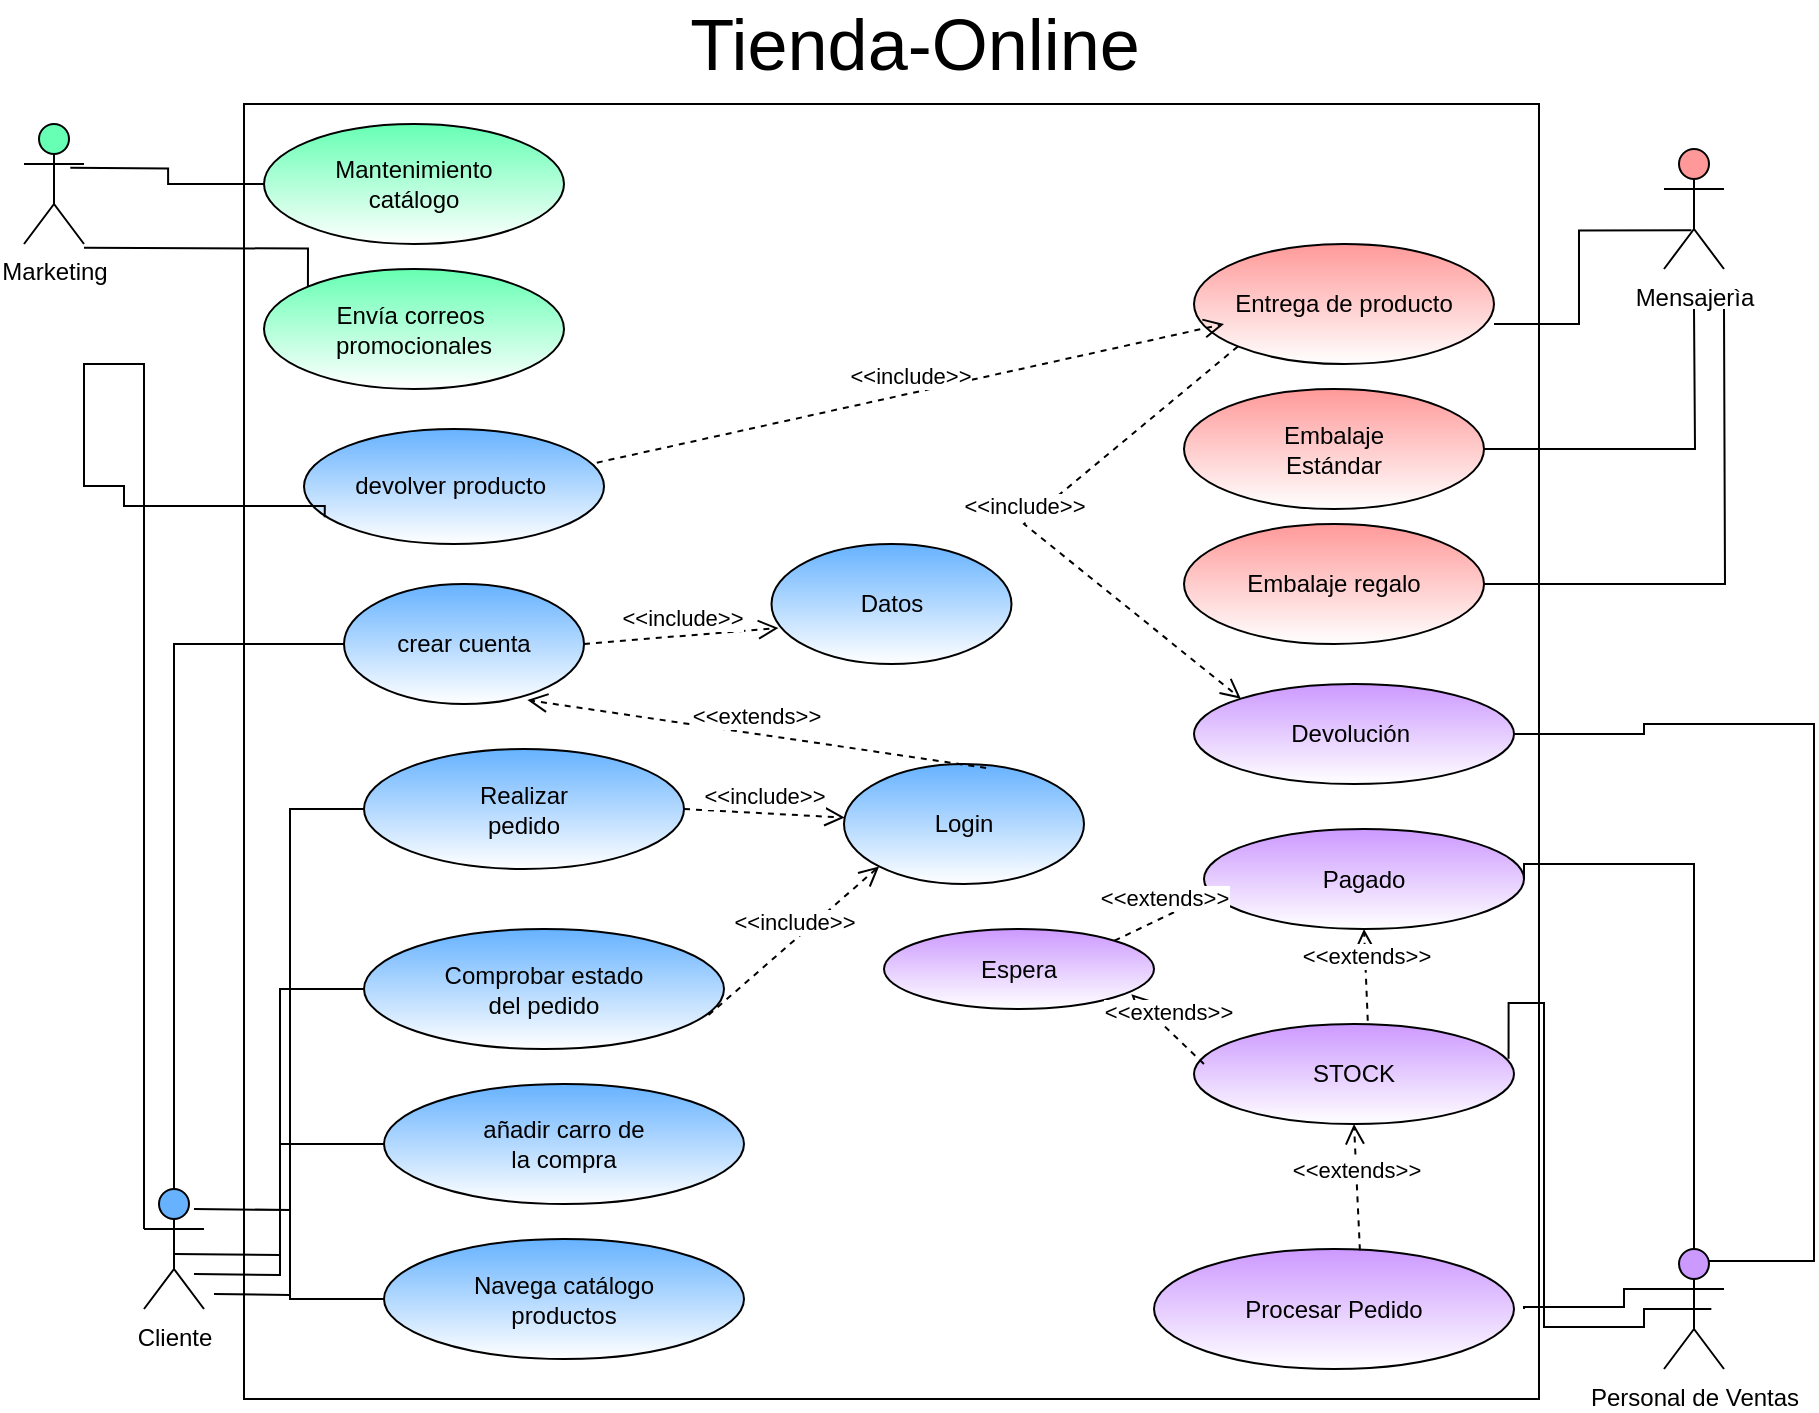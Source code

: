 <mxfile version="17.4.5" type="github" pages="3"><diagram id="yoKjKcEHppeesRLuZhWX" name="Page-1"><mxGraphModel dx="1876" dy="847" grid="1" gridSize="10" guides="1" tooltips="1" connect="1" arrows="1" fold="1" page="1" pageScale="1" pageWidth="827" pageHeight="1169" math="0" shadow="0"><root><mxCell id="0"/><mxCell id="1" parent="0"/><mxCell id="TlqduqQH-l4xWrxxkcmn-1" value="Personal de Ventas" style="shape=umlActor;verticalLabelPosition=bottom;verticalAlign=top;html=1;fillColor=#CC99FF;" parent="1" vertex="1"><mxGeometry x="1140" y="842.5" width="30" height="60" as="geometry"/></mxCell><mxCell id="TlqduqQH-l4xWrxxkcmn-2" value="Cliente" style="shape=umlActor;verticalLabelPosition=bottom;verticalAlign=top;html=1;fillColor=#66B2FF;" parent="1" vertex="1"><mxGeometry x="380" y="812.5" width="30" height="60" as="geometry"/></mxCell><mxCell id="TlqduqQH-l4xWrxxkcmn-3" value="" style="whiteSpace=wrap;html=1;aspect=fixed;gradientColor=#ffffff;fillColor=none;" parent="1" vertex="1"><mxGeometry x="430" y="270" width="647.5" height="647.5" as="geometry"/></mxCell><mxCell id="TlqduqQH-l4xWrxxkcmn-7" value="añadir carro de &lt;br&gt;la compra" style="ellipse;whiteSpace=wrap;html=1;fillColor=#66B2FF;gradientColor=#ffffff;" parent="1" vertex="1"><mxGeometry x="500" y="760" width="180" height="60" as="geometry"/></mxCell><mxCell id="TlqduqQH-l4xWrxxkcmn-8" value="Navega catálogo &lt;br&gt;productos" style="ellipse;whiteSpace=wrap;html=1;fillColor=#66B2FF;gradientColor=#ffffff;" parent="1" vertex="1"><mxGeometry x="500" y="837.5" width="180" height="60" as="geometry"/></mxCell><mxCell id="dcmlOkLPTaH7e5glnlh--1" value="Login" style="ellipse;whiteSpace=wrap;html=1;fillColor=#66B2FF;gradientColor=#ffffff;" parent="1" vertex="1"><mxGeometry x="730" y="600" width="120" height="60" as="geometry"/></mxCell><mxCell id="dcmlOkLPTaH7e5glnlh--7" value="&amp;lt;&amp;lt;include&amp;gt;&amp;gt;" style="html=1;verticalAlign=bottom;endArrow=open;dashed=1;endSize=8;rounded=0;exitX=1;exitY=0.5;exitDx=0;exitDy=0;" parent="1" source="dcmlOkLPTaH7e5glnlh--12" target="dcmlOkLPTaH7e5glnlh--1" edge="1"><mxGeometry relative="1" as="geometry"><mxPoint x="840" y="582.5" as="sourcePoint"/><mxPoint x="780" y="542.5" as="targetPoint"/><Array as="points"/></mxGeometry></mxCell><mxCell id="dcmlOkLPTaH7e5glnlh--9" value="Comprobar estado &lt;br&gt;del pedido" style="ellipse;whiteSpace=wrap;html=1;fillColor=#66B2FF;gradientColor=#ffffff;" parent="1" vertex="1"><mxGeometry x="490" y="682.5" width="180" height="60" as="geometry"/></mxCell><mxCell id="dcmlOkLPTaH7e5glnlh--10" value="&amp;lt;&amp;lt;include&amp;gt;&amp;gt;" style="html=1;verticalAlign=bottom;endArrow=open;dashed=1;endSize=8;rounded=0;exitX=0.957;exitY=0.717;exitDx=0;exitDy=0;exitPerimeter=0;entryX=0;entryY=1;entryDx=0;entryDy=0;" parent="1" source="dcmlOkLPTaH7e5glnlh--9" target="dcmlOkLPTaH7e5glnlh--1" edge="1"><mxGeometry relative="1" as="geometry"><mxPoint x="751" y="631.14" as="sourcePoint"/><mxPoint x="854.28" y="648.52" as="targetPoint"/><Array as="points"/></mxGeometry></mxCell><mxCell id="dcmlOkLPTaH7e5glnlh--12" value="Realizar &lt;br&gt;pedido" style="ellipse;whiteSpace=wrap;html=1;fillColor=#66B2FF;gradientColor=#ffffff;" parent="1" vertex="1"><mxGeometry x="490" y="592.5" width="160" height="60" as="geometry"/></mxCell><mxCell id="dcmlOkLPTaH7e5glnlh--14" value="crear cuenta" style="ellipse;whiteSpace=wrap;html=1;fillColor=#66B2FF;gradientColor=#ffffff;" parent="1" vertex="1"><mxGeometry x="480" y="510" width="120" height="60" as="geometry"/></mxCell><mxCell id="dcmlOkLPTaH7e5glnlh--15" value="Procesar Pedido" style="ellipse;whiteSpace=wrap;html=1;fillColor=#CC99FF;gradientColor=#ffffff;" parent="1" vertex="1"><mxGeometry x="885" y="842.5" width="180" height="60" as="geometry"/></mxCell><mxCell id="dcmlOkLPTaH7e5glnlh--17" value="STOCK" style="ellipse;whiteSpace=wrap;html=1;fillColor=#CC99FF;gradientColor=#ffffff;" parent="1" vertex="1"><mxGeometry x="905" y="730" width="160" height="50" as="geometry"/></mxCell><mxCell id="dcmlOkLPTaH7e5glnlh--18" value="&amp;lt;&amp;lt;extends&amp;gt;&amp;gt;" style="html=1;verticalAlign=bottom;endArrow=open;dashed=1;endSize=8;rounded=0;exitX=0.572;exitY=0.011;exitDx=0;exitDy=0;exitPerimeter=0;entryX=0.5;entryY=1;entryDx=0;entryDy=0;" parent="1" source="dcmlOkLPTaH7e5glnlh--15" target="dcmlOkLPTaH7e5glnlh--17" edge="1"><mxGeometry relative="1" as="geometry"><mxPoint x="654.34" y="435.14" as="sourcePoint"/><mxPoint x="925" y="622.5" as="targetPoint"/><Array as="points"/></mxGeometry></mxCell><mxCell id="dcmlOkLPTaH7e5glnlh--19" value="&amp;lt;&amp;lt;extends&amp;gt;&amp;gt;" style="html=1;verticalAlign=bottom;endArrow=open;dashed=1;endSize=8;rounded=0;entryX=0.5;entryY=1;entryDx=0;entryDy=0;exitX=0.543;exitY=-0.033;exitDx=0;exitDy=0;exitPerimeter=0;" parent="1" source="dcmlOkLPTaH7e5glnlh--17" target="dcmlOkLPTaH7e5glnlh--20" edge="1"><mxGeometry relative="1" as="geometry"><mxPoint x="960" y="562.5" as="sourcePoint"/><mxPoint x="950" y="632.5" as="targetPoint"/><Array as="points"/></mxGeometry></mxCell><mxCell id="dcmlOkLPTaH7e5glnlh--20" value="Pagado" style="ellipse;whiteSpace=wrap;html=1;fillColor=#CC99FF;gradientColor=#ffffff;" parent="1" vertex="1"><mxGeometry x="910" y="632.5" width="160" height="50" as="geometry"/></mxCell><mxCell id="dcmlOkLPTaH7e5glnlh--21" value="Mensajerìa" style="shape=umlActor;verticalLabelPosition=bottom;verticalAlign=top;html=1;fillColor=#FF9999;" parent="1" vertex="1"><mxGeometry x="1140" y="292.5" width="30" height="60" as="geometry"/></mxCell><mxCell id="dcmlOkLPTaH7e5glnlh--22" value="Entrega de producto" style="ellipse;whiteSpace=wrap;html=1;fillColor=#FF9999;gradientColor=#ffffff;" parent="1" vertex="1"><mxGeometry x="905" y="340" width="150" height="60" as="geometry"/></mxCell><mxCell id="dcmlOkLPTaH7e5glnlh--23" value="" style="endArrow=none;html=1;edgeStyle=orthogonalEdgeStyle;rounded=0;entryX=0.456;entryY=0.678;entryDx=0;entryDy=0;entryPerimeter=0;exitX=1;exitY=0.667;exitDx=0;exitDy=0;exitPerimeter=0;" parent="1" source="dcmlOkLPTaH7e5glnlh--22" target="dcmlOkLPTaH7e5glnlh--21" edge="1"><mxGeometry relative="1" as="geometry"><mxPoint x="1060" y="333.5" as="sourcePoint"/><mxPoint x="1090" y="332.5" as="targetPoint"/></mxGeometry></mxCell><mxCell id="dcmlOkLPTaH7e5glnlh--24" value="&amp;lt;&amp;lt;include&amp;gt;&amp;gt;" style="html=1;verticalAlign=bottom;endArrow=open;dashed=1;endSize=8;rounded=0;entryX=0.029;entryY=0.7;entryDx=0;entryDy=0;exitX=1;exitY=0.5;exitDx=0;exitDy=0;entryPerimeter=0;" parent="1" source="dcmlOkLPTaH7e5glnlh--14" target="dcmlOkLPTaH7e5glnlh--25" edge="1"><mxGeometry relative="1" as="geometry"><mxPoint x="654.34" y="435.14" as="sourcePoint"/><mxPoint x="650" y="362.5" as="targetPoint"/></mxGeometry></mxCell><mxCell id="dcmlOkLPTaH7e5glnlh--25" value="Datos" style="ellipse;whiteSpace=wrap;html=1;fillColor=#66B2FF;gradientColor=#ffffff;" parent="1" vertex="1"><mxGeometry x="693.75" y="490" width="120" height="60" as="geometry"/></mxCell><mxCell id="dcmlOkLPTaH7e5glnlh--26" value="" style="endArrow=none;html=1;edgeStyle=orthogonalEdgeStyle;rounded=0;entryX=0;entryY=0.5;entryDx=0;entryDy=0;exitX=0.5;exitY=0;exitDx=0;exitDy=0;exitPerimeter=0;" parent="1" source="TlqduqQH-l4xWrxxkcmn-2" target="dcmlOkLPTaH7e5glnlh--14" edge="1"><mxGeometry relative="1" as="geometry"><mxPoint x="370" y="562.5" as="sourcePoint"/><mxPoint x="510.4" y="538.32" as="targetPoint"/></mxGeometry></mxCell><mxCell id="dcmlOkLPTaH7e5glnlh--27" value="&amp;lt;&amp;lt;extends&amp;gt;&amp;gt;" style="html=1;verticalAlign=bottom;endArrow=open;dashed=1;endSize=8;rounded=0;entryX=0.764;entryY=0.967;entryDx=0;entryDy=0;exitX=0.592;exitY=0.033;exitDx=0;exitDy=0;exitPerimeter=0;entryPerimeter=0;" parent="1" source="dcmlOkLPTaH7e5glnlh--1" target="dcmlOkLPTaH7e5glnlh--14" edge="1"><mxGeometry relative="1" as="geometry"><mxPoint x="650" y="382.5" as="sourcePoint"/><mxPoint x="723.8" y="376.5" as="targetPoint"/></mxGeometry></mxCell><mxCell id="dcmlOkLPTaH7e5glnlh--28" value="" style="endArrow=none;html=1;edgeStyle=orthogonalEdgeStyle;rounded=0;entryX=0;entryY=0.5;entryDx=0;entryDy=0;exitX=0.5;exitY=0;exitDx=0;exitDy=0;exitPerimeter=0;" parent="1" target="TlqduqQH-l4xWrxxkcmn-8" edge="1"><mxGeometry relative="1" as="geometry"><mxPoint x="405" y="822.5" as="sourcePoint"/><mxPoint x="490" y="342.5" as="targetPoint"/></mxGeometry></mxCell><mxCell id="dcmlOkLPTaH7e5glnlh--29" value="" style="endArrow=none;html=1;edgeStyle=orthogonalEdgeStyle;rounded=0;entryX=0;entryY=0.5;entryDx=0;entryDy=0;exitX=0.5;exitY=0;exitDx=0;exitDy=0;exitPerimeter=0;" parent="1" target="TlqduqQH-l4xWrxxkcmn-7" edge="1"><mxGeometry relative="1" as="geometry"><mxPoint x="395" y="845" as="sourcePoint"/><mxPoint x="490" y="890" as="targetPoint"/></mxGeometry></mxCell><mxCell id="dcmlOkLPTaH7e5glnlh--30" value="" style="endArrow=none;html=1;edgeStyle=orthogonalEdgeStyle;rounded=0;entryX=0;entryY=0.5;entryDx=0;entryDy=0;exitX=0.5;exitY=0;exitDx=0;exitDy=0;exitPerimeter=0;" parent="1" target="dcmlOkLPTaH7e5glnlh--9" edge="1"><mxGeometry relative="1" as="geometry"><mxPoint x="405" y="855" as="sourcePoint"/><mxPoint x="510" y="752.5" as="targetPoint"/></mxGeometry></mxCell><mxCell id="dcmlOkLPTaH7e5glnlh--31" value="" style="endArrow=none;html=1;edgeStyle=orthogonalEdgeStyle;rounded=0;entryX=0;entryY=0.5;entryDx=0;entryDy=0;exitX=0.5;exitY=0;exitDx=0;exitDy=0;exitPerimeter=0;" parent="1" target="dcmlOkLPTaH7e5glnlh--12" edge="1"><mxGeometry relative="1" as="geometry"><mxPoint x="415" y="865" as="sourcePoint"/><mxPoint x="520" y="762.5" as="targetPoint"/></mxGeometry></mxCell><mxCell id="dcmlOkLPTaH7e5glnlh--33" value="" style="endArrow=none;html=1;edgeStyle=orthogonalEdgeStyle;rounded=0;entryX=0.456;entryY=0.678;entryDx=0;entryDy=0;entryPerimeter=0;" parent="1" edge="1"><mxGeometry relative="1" as="geometry"><mxPoint x="1070" y="872.5" as="sourcePoint"/><mxPoint x="1153.68" y="862.48" as="targetPoint"/><Array as="points"><mxPoint x="1070" y="871.5"/><mxPoint x="1120" y="871.5"/><mxPoint x="1120" y="862.5"/></Array></mxGeometry></mxCell><mxCell id="dcmlOkLPTaH7e5glnlh--34" value="" style="endArrow=none;html=1;edgeStyle=orthogonalEdgeStyle;rounded=0;entryX=0.456;entryY=0.678;entryDx=0;entryDy=0;entryPerimeter=0;exitX=0.983;exitY=0.347;exitDx=0;exitDy=0;exitPerimeter=0;" parent="1" source="dcmlOkLPTaH7e5glnlh--17" edge="1"><mxGeometry relative="1" as="geometry"><mxPoint x="1080" y="882.5" as="sourcePoint"/><mxPoint x="1163.68" y="872.48" as="targetPoint"/><Array as="points"><mxPoint x="1080" y="719.5"/><mxPoint x="1080" y="881.5"/><mxPoint x="1130" y="881.5"/><mxPoint x="1130" y="872.5"/></Array></mxGeometry></mxCell><mxCell id="dcmlOkLPTaH7e5glnlh--35" value="" style="endArrow=none;html=1;edgeStyle=orthogonalEdgeStyle;rounded=0;entryX=0.5;entryY=0;entryDx=0;entryDy=0;entryPerimeter=0;exitX=1;exitY=0.5;exitDx=0;exitDy=0;" parent="1" source="dcmlOkLPTaH7e5glnlh--20" target="TlqduqQH-l4xWrxxkcmn-1" edge="1"><mxGeometry relative="1" as="geometry"><mxPoint x="1070" y="591.82" as="sourcePoint"/><mxPoint x="1173.68" y="582.48" as="targetPoint"/><Array as="points"><mxPoint x="1070" y="650"/><mxPoint x="1155" y="650"/></Array></mxGeometry></mxCell><mxCell id="dcmlOkLPTaH7e5glnlh--36" value="Espera" style="ellipse;whiteSpace=wrap;html=1;fillColor=#CC99FF;gradientColor=#ffffff;" parent="1" vertex="1"><mxGeometry x="750" y="682.5" width="135" height="40" as="geometry"/></mxCell><mxCell id="dcmlOkLPTaH7e5glnlh--37" value="&amp;lt;&amp;lt;extends&amp;gt;&amp;gt;" style="html=1;verticalAlign=bottom;endArrow=open;dashed=1;endSize=8;rounded=0;entryX=0.916;entryY=0.817;entryDx=0;entryDy=0;exitX=0.031;exitY=0.4;exitDx=0;exitDy=0;exitPerimeter=0;entryPerimeter=0;" parent="1" source="dcmlOkLPTaH7e5glnlh--17" target="dcmlOkLPTaH7e5glnlh--36" edge="1"><mxGeometry relative="1" as="geometry"><mxPoint x="871.88" y="772.5" as="sourcePoint"/><mxPoint x="870" y="690.4" as="targetPoint"/><Array as="points"/></mxGeometry></mxCell><mxCell id="dcmlOkLPTaH7e5glnlh--38" value="&amp;lt;&amp;lt;extends&amp;gt;&amp;gt;" style="html=1;verticalAlign=bottom;endArrow=open;dashed=1;endSize=8;rounded=0;entryX=0.035;entryY=0.635;entryDx=0;entryDy=0;exitX=1;exitY=0;exitDx=0;exitDy=0;entryPerimeter=0;" parent="1" source="dcmlOkLPTaH7e5glnlh--36" target="dcmlOkLPTaH7e5glnlh--20" edge="1"><mxGeometry relative="1" as="geometry"><mxPoint x="921.3" y="652.5" as="sourcePoint"/><mxPoint x="865" y="605.18" as="targetPoint"/><Array as="points"/></mxGeometry></mxCell><mxCell id="dcmlOkLPTaH7e5glnlh--39" value="Embalaje&lt;br&gt;Estándar" style="ellipse;whiteSpace=wrap;html=1;fillColor=#FF9999;gradientColor=#ffffff;" parent="1" vertex="1"><mxGeometry x="900" y="412.5" width="150" height="60" as="geometry"/></mxCell><mxCell id="dcmlOkLPTaH7e5glnlh--40" value="Embalaje regalo" style="ellipse;whiteSpace=wrap;html=1;fillColor=#FF9999;gradientColor=#ffffff;" parent="1" vertex="1"><mxGeometry x="900" y="480" width="150" height="60" as="geometry"/></mxCell><mxCell id="dcmlOkLPTaH7e5glnlh--41" value="" style="endArrow=none;html=1;edgeStyle=orthogonalEdgeStyle;rounded=0;exitX=1;exitY=0.5;exitDx=0;exitDy=0;" parent="1" source="dcmlOkLPTaH7e5glnlh--39" edge="1"><mxGeometry relative="1" as="geometry"><mxPoint x="1055" y="401.84" as="sourcePoint"/><mxPoint x="1155" y="372.5" as="targetPoint"/></mxGeometry></mxCell><mxCell id="dcmlOkLPTaH7e5glnlh--42" value="" style="endArrow=none;html=1;edgeStyle=orthogonalEdgeStyle;rounded=0;exitX=1;exitY=0.5;exitDx=0;exitDy=0;" parent="1" source="dcmlOkLPTaH7e5glnlh--40" edge="1"><mxGeometry relative="1" as="geometry"><mxPoint x="1065" y="471.84" as="sourcePoint"/><mxPoint x="1170" y="372.5" as="targetPoint"/></mxGeometry></mxCell><mxCell id="dcmlOkLPTaH7e5glnlh--81" value="Devolución&amp;nbsp;" style="ellipse;whiteSpace=wrap;html=1;fillColor=#CC99FF;gradientColor=#ffffff;" parent="1" vertex="1"><mxGeometry x="905" y="560" width="160" height="50" as="geometry"/></mxCell><mxCell id="dcmlOkLPTaH7e5glnlh--82" value="Marketing" style="shape=umlActor;verticalLabelPosition=bottom;verticalAlign=top;html=1;outlineConnect=0;fillColor=#66FFB3;" parent="1" vertex="1"><mxGeometry x="320" y="280" width="30" height="60" as="geometry"/></mxCell><mxCell id="dcmlOkLPTaH7e5glnlh--83" value="Mantenimiento &lt;br&gt;catálogo" style="ellipse;whiteSpace=wrap;html=1;fillColor=#66FFB3;gradientColor=#ffffff;" parent="1" vertex="1"><mxGeometry x="440" y="280" width="150" height="60" as="geometry"/></mxCell><mxCell id="dcmlOkLPTaH7e5glnlh--84" value="Envía correos&amp;nbsp;&lt;br&gt;promocionales" style="ellipse;whiteSpace=wrap;html=1;fillColor=#66FFB3;gradientColor=#ffffff;" parent="1" vertex="1"><mxGeometry x="440" y="352.5" width="150" height="60" as="geometry"/></mxCell><mxCell id="dcmlOkLPTaH7e5glnlh--85" value="" style="endArrow=none;html=1;edgeStyle=orthogonalEdgeStyle;rounded=0;exitX=1;exitY=0.667;exitDx=0;exitDy=0;exitPerimeter=0;entryX=0;entryY=0.5;entryDx=0;entryDy=0;" parent="1" target="dcmlOkLPTaH7e5glnlh--83" edge="1"><mxGeometry relative="1" as="geometry"><mxPoint x="343.15" y="301.82" as="sourcePoint"/><mxPoint x="410" y="310" as="targetPoint"/></mxGeometry></mxCell><mxCell id="dcmlOkLPTaH7e5glnlh--86" value="" style="endArrow=none;html=1;edgeStyle=orthogonalEdgeStyle;rounded=0;exitX=1;exitY=0.667;exitDx=0;exitDy=0;exitPerimeter=0;entryX=0;entryY=0;entryDx=0;entryDy=0;" parent="1" target="dcmlOkLPTaH7e5glnlh--84" edge="1"><mxGeometry relative="1" as="geometry"><mxPoint x="350.0" y="341.82" as="sourcePoint"/><mxPoint x="446.85" y="350" as="targetPoint"/></mxGeometry></mxCell><mxCell id="dcmlOkLPTaH7e5glnlh--87" value="devolver producto&amp;nbsp;" style="ellipse;whiteSpace=wrap;html=1;fillColor=#66B2FF;gradientColor=#ffffff;" parent="1" vertex="1"><mxGeometry x="460" y="432.5" width="150" height="57.5" as="geometry"/></mxCell><mxCell id="dcmlOkLPTaH7e5glnlh--89" value="" style="endArrow=none;html=1;edgeStyle=orthogonalEdgeStyle;rounded=0;entryX=0.069;entryY=0.768;entryDx=0;entryDy=0;entryPerimeter=0;exitX=0;exitY=0.333;exitDx=0;exitDy=0;exitPerimeter=0;" parent="1" source="TlqduqQH-l4xWrxxkcmn-2" target="dcmlOkLPTaH7e5glnlh--87" edge="1"><mxGeometry relative="1" as="geometry"><mxPoint x="260" y="400" as="sourcePoint"/><mxPoint x="341.967" y="479.997" as="targetPoint"/><Array as="points"><mxPoint x="380" y="400"/><mxPoint x="350" y="400"/><mxPoint x="350" y="461"/><mxPoint x="370" y="461"/><mxPoint x="370" y="471"/><mxPoint x="470" y="471"/></Array></mxGeometry></mxCell><mxCell id="dcmlOkLPTaH7e5glnlh--91" value="" style="endArrow=none;html=1;edgeStyle=orthogonalEdgeStyle;rounded=0;entryX=0.75;entryY=0.1;entryDx=0;entryDy=0;entryPerimeter=0;exitX=1;exitY=0.5;exitDx=0;exitDy=0;" parent="1" source="dcmlOkLPTaH7e5glnlh--81" target="TlqduqQH-l4xWrxxkcmn-1" edge="1"><mxGeometry relative="1" as="geometry"><mxPoint x="1130" y="587.5" as="sourcePoint"/><mxPoint x="1215" y="772.5" as="targetPoint"/><Array as="points"><mxPoint x="1130" y="585"/><mxPoint x="1130" y="580"/><mxPoint x="1215" y="580"/><mxPoint x="1215" y="849"/></Array></mxGeometry></mxCell><mxCell id="dcmlOkLPTaH7e5glnlh--92" value="&amp;lt;&amp;lt;include&amp;gt;&amp;gt;" style="html=1;verticalAlign=bottom;endArrow=open;dashed=1;endSize=8;rounded=0;exitX=0.976;exitY=0.293;exitDx=0;exitDy=0;entryX=0.1;entryY=0.667;entryDx=0;entryDy=0;exitPerimeter=0;entryPerimeter=0;" parent="1" source="dcmlOkLPTaH7e5glnlh--87" target="dcmlOkLPTaH7e5glnlh--22" edge="1"><mxGeometry relative="1" as="geometry"><mxPoint x="660" y="420" as="sourcePoint"/><mxPoint x="720.404" y="424.024" as="targetPoint"/><Array as="points"/></mxGeometry></mxCell><mxCell id="dcmlOkLPTaH7e5glnlh--93" value="&amp;lt;&amp;lt;include&amp;gt;&amp;gt;" style="html=1;verticalAlign=bottom;endArrow=open;dashed=1;endSize=8;rounded=0;exitX=0;exitY=1;exitDx=0;exitDy=0;entryX=0;entryY=0;entryDx=0;entryDy=0;" parent="1" source="dcmlOkLPTaH7e5glnlh--22" target="dcmlOkLPTaH7e5glnlh--81" edge="1"><mxGeometry relative="1" as="geometry"><mxPoint x="596.95" y="489.998" as="sourcePoint"/><mxPoint x="910.55" y="420.67" as="targetPoint"/><Array as="points"><mxPoint x="820" y="480"/></Array></mxGeometry></mxCell><mxCell id="dcmlOkLPTaH7e5glnlh--95" value="&lt;font style=&quot;font-size: 36px&quot;&gt;Tienda-Online&lt;/font&gt;" style="text;html=1;align=center;verticalAlign=middle;resizable=0;points=[];autosize=1;strokeColor=none;fillColor=none;" parent="1" vertex="1"><mxGeometry x="645" y="225" width="240" height="30" as="geometry"/></mxCell></root></mxGraphModel></diagram><diagram id="7wvVfl6fMXHoL_UvhErG" name="Page-2"><mxGraphModel dx="1814" dy="846" grid="1" gridSize="10" guides="1" tooltips="1" connect="1" arrows="1" fold="1" page="1" pageScale="1" pageWidth="827" pageHeight="1169" math="0" shadow="0"><root><mxCell id="0"/><mxCell id="1" parent="0"/><mxCell id="Th90MouPBACywL7MikAV-1" value="" style="whiteSpace=wrap;html=1;aspect=fixed;gradientColor=#ffffff;fillColor=none;" vertex="1" parent="1"><mxGeometry x="430" y="270" width="647.5" height="647.5" as="geometry"/></mxCell><mxCell id="Th90MouPBACywL7MikAV-2" value="&lt;font style=&quot;font-size: 12px&quot;&gt;Administrativos&lt;/font&gt;" style="shape=umlActor;verticalLabelPosition=bottom;verticalAlign=top;html=1;outlineConnect=0;fontSize=36;fillColor=#FFFF99;" vertex="1" parent="1"><mxGeometry x="310" y="280" width="30" height="60" as="geometry"/></mxCell><mxCell id="4In1vGxlthcP7zAhv-P4-1" value="Conductores" style="shape=umlActor;verticalLabelPosition=bottom;verticalAlign=top;html=1;outlineConnect=0;fontSize=12;fillColor=#FFB366;" vertex="1" parent="1"><mxGeometry x="1190" y="750" width="30" height="60" as="geometry"/></mxCell><mxCell id="4In1vGxlthcP7zAhv-P4-3" value="Gerente" style="shape=umlActor;verticalLabelPosition=bottom;verticalAlign=top;html=1;outlineConnect=0;fontSize=12;fillColor=#E5CCFF;" vertex="1" parent="1"><mxGeometry x="310" y="830" width="30" height="60" as="geometry"/></mxCell><mxCell id="4In1vGxlthcP7zAhv-P4-4" value="Dar de alta&lt;br&gt;clientes" style="ellipse;whiteSpace=wrap;html=1;fontSize=12;fillColor=#FFFF99;" vertex="1" parent="1"><mxGeometry x="470" y="290" width="140" height="60" as="geometry"/></mxCell><mxCell id="YXmVVDE9a8ZvkpvXx4IQ-1" value="Realizar&lt;br&gt;reservas" style="ellipse;whiteSpace=wrap;html=1;fontSize=12;fillColor=#FFFF99;" vertex="1" parent="1"><mxGeometry x="470" y="370" width="140" height="60" as="geometry"/></mxCell><mxCell id="YXmVVDE9a8ZvkpvXx4IQ-2" value="Reservas&amp;nbsp;&lt;br&gt;asignada" style="ellipse;whiteSpace=wrap;html=1;fontSize=12;fillColor=#FFB366;" vertex="1" parent="1"><mxGeometry x="910" y="760" width="140" height="60" as="geometry"/></mxCell><mxCell id="YXmVVDE9a8ZvkpvXx4IQ-3" value="Dar de alta&lt;br&gt;conductores" style="ellipse;whiteSpace=wrap;html=1;fontSize=12;fillColor=#E5CCFF;" vertex="1" parent="1"><mxGeometry x="450" y="740" width="140" height="60" as="geometry"/></mxCell><mxCell id="YXmVVDE9a8ZvkpvXx4IQ-4" value="liquidar&lt;br&gt;comisiones" style="ellipse;whiteSpace=wrap;html=1;fontSize=12;fillColor=#E5CCFF;" vertex="1" parent="1"><mxGeometry x="460" y="830" width="140" height="60" as="geometry"/></mxCell><mxCell id="YXmVVDE9a8ZvkpvXx4IQ-5" value="Consulta&lt;br&gt;chofer" style="ellipse;whiteSpace=wrap;html=1;fontSize=12;fillColor=#FFB366;" vertex="1" parent="1"><mxGeometry x="780" y="370" width="140" height="60" as="geometry"/></mxCell><mxCell id="91yWO9pZSeLiIhwlWvJl-1" value="" style="endArrow=none;html=1;edgeStyle=orthogonalEdgeStyle;rounded=0;exitX=1;exitY=0.667;exitDx=0;exitDy=0;exitPerimeter=0;entryX=0;entryY=0.5;entryDx=0;entryDy=0;" edge="1" parent="1" target="4In1vGxlthcP7zAhv-P4-4"><mxGeometry relative="1" as="geometry"><mxPoint x="338" y="300.28" as="sourcePoint"/><mxPoint x="449.967" y="319.747" as="targetPoint"/></mxGeometry></mxCell><mxCell id="91yWO9pZSeLiIhwlWvJl-2" value="" style="endArrow=none;html=1;edgeStyle=orthogonalEdgeStyle;rounded=0;exitX=1;exitY=0.5;exitDx=0;exitDy=0;entryX=0;entryY=0.333;entryDx=0;entryDy=0;entryPerimeter=0;" edge="1" parent="1" source="YXmVVDE9a8ZvkpvXx4IQ-2" target="4In1vGxlthcP7zAhv-P4-1"><mxGeometry relative="1" as="geometry"><mxPoint x="1050" y="790.28" as="sourcePoint"/><mxPoint x="1182" y="810" as="targetPoint"/></mxGeometry></mxCell><mxCell id="91yWO9pZSeLiIhwlWvJl-3" value="" style="endArrow=none;html=1;edgeStyle=orthogonalEdgeStyle;rounded=0;exitX=1;exitY=0.333;exitDx=0;exitDy=0;entryX=0;entryY=0.5;entryDx=0;entryDy=0;exitPerimeter=0;" edge="1" parent="1" source="4In1vGxlthcP7zAhv-P4-3" target="YXmVVDE9a8ZvkpvXx4IQ-3"><mxGeometry relative="1" as="geometry"><mxPoint x="240" y="780" as="sourcePoint"/><mxPoint x="380" y="760" as="targetPoint"/></mxGeometry></mxCell><mxCell id="91yWO9pZSeLiIhwlWvJl-4" value="" style="endArrow=none;html=1;edgeStyle=orthogonalEdgeStyle;rounded=0;exitX=1;exitY=1;exitDx=0;exitDy=0;entryX=0.201;entryY=0.117;entryDx=0;entryDy=0;exitPerimeter=0;entryPerimeter=0;" edge="1" parent="1" source="4In1vGxlthcP7zAhv-P4-3" target="YXmVVDE9a8ZvkpvXx4IQ-4"><mxGeometry relative="1" as="geometry"><mxPoint x="350" y="860" as="sourcePoint"/><mxPoint x="460" y="780" as="targetPoint"/><Array as="points"><mxPoint x="340" y="900"/><mxPoint x="410" y="900"/><mxPoint x="410" y="839"/><mxPoint x="463" y="839"/><mxPoint x="463" y="837"/></Array></mxGeometry></mxCell><mxCell id="91yWO9pZSeLiIhwlWvJl-5" value="" style="endArrow=none;html=1;edgeStyle=orthogonalEdgeStyle;rounded=0;exitX=1;exitY=1;exitDx=0;exitDy=0;exitPerimeter=0;entryX=0;entryY=0.5;entryDx=0;entryDy=0;" edge="1" parent="1" source="Th90MouPBACywL7MikAV-2" target="YXmVVDE9a8ZvkpvXx4IQ-1"><mxGeometry relative="1" as="geometry"><mxPoint x="270" y="460.28" as="sourcePoint"/><mxPoint x="402" y="480" as="targetPoint"/><Array as="points"><mxPoint x="340" y="350"/><mxPoint x="470" y="350"/></Array></mxGeometry></mxCell><mxCell id="1BIOq9demYvo9TUeyvw3-1" value="&amp;lt;&amp;lt;extends&amp;gt;&amp;gt;" style="html=1;verticalAlign=bottom;endArrow=open;dashed=1;endSize=8;rounded=0;exitX=1;exitY=0.5;exitDx=0;exitDy=0;entryX=0.965;entryY=0.665;entryDx=0;entryDy=0;entryPerimeter=0;" edge="1" parent="1" source="1BIOq9demYvo9TUeyvw3-3" target="YXmVVDE9a8ZvkpvXx4IQ-1"><mxGeometry relative="1" as="geometry"><mxPoint x="660" y="388" as="sourcePoint"/><mxPoint x="757" y="380" as="targetPoint"/><Array as="points"><mxPoint x="710" y="440"/></Array></mxGeometry></mxCell><mxCell id="1BIOq9demYvo9TUeyvw3-2" value="&amp;lt;&amp;lt;include&amp;gt;&amp;gt;" style="html=1;verticalAlign=bottom;endArrow=open;dashed=1;endSize=8;rounded=0;exitX=1;exitY=0.5;exitDx=0;exitDy=0;entryX=0;entryY=0.5;entryDx=0;entryDy=0;" edge="1" parent="1" source="YXmVVDE9a8ZvkpvXx4IQ-1" target="YXmVVDE9a8ZvkpvXx4IQ-5"><mxGeometry relative="1" as="geometry"><mxPoint x="710" y="309.5" as="sourcePoint"/><mxPoint x="880" y="309.5" as="targetPoint"/></mxGeometry></mxCell><mxCell id="1BIOq9demYvo9TUeyvw3-3" value="Confirmar&lt;br&gt;reserva" style="ellipse;whiteSpace=wrap;html=1;fontSize=12;fillColor=#FFFF99;" vertex="1" parent="1"><mxGeometry x="470" y="460" width="140" height="60" as="geometry"/></mxCell><mxCell id="1BIOq9demYvo9TUeyvw3-4" value="&amp;lt;&amp;lt;extends&amp;gt;&amp;gt;" style="html=1;verticalAlign=bottom;endArrow=open;dashed=1;endSize=8;rounded=0;exitX=1;exitY=0.5;exitDx=0;exitDy=0;entryX=0.918;entryY=0.258;entryDx=0;entryDy=0;entryPerimeter=0;" edge="1" parent="1" source="4In1vGxlthcP7zAhv-P4-4" target="1BIOq9demYvo9TUeyvw3-3"><mxGeometry relative="1" as="geometry"><mxPoint x="644.9" y="390.1" as="sourcePoint"/><mxPoint x="640.0" y="310.0" as="targetPoint"/><Array as="points"><mxPoint x="660" y="360"/></Array></mxGeometry></mxCell><mxCell id="1BIOq9demYvo9TUeyvw3-5" value="&amp;lt;&amp;lt;include&amp;gt;&amp;gt;" style="html=1;verticalAlign=bottom;endArrow=open;dashed=1;endSize=8;rounded=0;exitX=0.211;exitY=0.165;exitDx=0;exitDy=0;entryX=0.679;entryY=0.998;entryDx=0;entryDy=0;exitPerimeter=0;entryPerimeter=0;" edge="1" parent="1" source="YXmVVDE9a8ZvkpvXx4IQ-2" target="YXmVVDE9a8ZvkpvXx4IQ-5"><mxGeometry relative="1" as="geometry"><mxPoint x="890" y="585" as="sourcePoint"/><mxPoint x="1060" y="585" as="targetPoint"/></mxGeometry></mxCell><mxCell id="1BIOq9demYvo9TUeyvw3-6" value="&amp;lt;&amp;lt;include&amp;gt;&amp;gt;" style="html=1;verticalAlign=bottom;endArrow=open;dashed=1;endSize=8;rounded=0;exitX=1;exitY=0.5;exitDx=0;exitDy=0;entryX=0.283;entryY=0.943;entryDx=0;entryDy=0;entryPerimeter=0;" edge="1" parent="1" source="YXmVVDE9a8ZvkpvXx4IQ-4" target="YXmVVDE9a8ZvkpvXx4IQ-5"><mxGeometry relative="1" as="geometry"><mxPoint x="620" y="840" as="sourcePoint"/><mxPoint x="790" y="840" as="targetPoint"/></mxGeometry></mxCell><mxCell id="1BIOq9demYvo9TUeyvw3-7" value="" style="endArrow=none;html=1;edgeStyle=orthogonalEdgeStyle;rounded=0;exitX=0;exitY=0.333;exitDx=0;exitDy=0;exitPerimeter=0;entryX=0;entryY=0.5;entryDx=0;entryDy=0;" edge="1" parent="1" source="Th90MouPBACywL7MikAV-2" target="1BIOq9demYvo9TUeyvw3-3"><mxGeometry relative="1" as="geometry"><mxPoint x="260" y="440" as="sourcePoint"/><mxPoint x="390" y="500" as="targetPoint"/><Array as="points"><mxPoint x="260" y="300"/><mxPoint x="260" y="450"/><mxPoint x="390" y="450"/><mxPoint x="390" y="490"/></Array></mxGeometry></mxCell><mxCell id="1BIOq9demYvo9TUeyvw3-8" value="&lt;font style=&quot;font-size: 36px&quot;&gt;Servicio de&amp;nbsp; alquiler de coche&amp;nbsp;&lt;/font&gt;" style="text;html=1;strokeColor=none;fillColor=none;align=center;verticalAlign=middle;whiteSpace=wrap;rounded=0;fontSize=12;" vertex="1" parent="1"><mxGeometry x="488.75" y="220" width="530" height="30" as="geometry"/></mxCell></root></mxGraphModel></diagram><diagram id="m_rUlHaytUIxJZ3evvsB" name="Page-3"><mxGraphModel dx="1814" dy="846" grid="1" gridSize="10" guides="1" tooltips="1" connect="1" arrows="1" fold="1" page="1" pageScale="1" pageWidth="827" pageHeight="1169" math="0" shadow="0"><root><mxCell id="0"/><mxCell id="1" parent="0"/><mxCell id="q-cS9-Fal5IAwroJcANb-1" value="" style="whiteSpace=wrap;html=1;aspect=fixed;gradientColor=#ffffff;fillColor=none;" vertex="1" parent="1"><mxGeometry x="470" y="265" width="580" height="580" as="geometry"/></mxCell><mxCell id="q-cS9-Fal5IAwroJcANb-2" value="&lt;span style=&quot;font-size: 12px&quot;&gt;Jugador&lt;/span&gt;" style="shape=umlActor;verticalLabelPosition=bottom;verticalAlign=top;html=1;outlineConnect=0;fontSize=36;fillColor=#FFFF99;" vertex="1" parent="1"><mxGeometry x="370" y="500" width="30" height="60" as="geometry"/></mxCell><mxCell id="q-cS9-Fal5IAwroJcANb-5" value="Iniciar&lt;br&gt;Partida" style="ellipse;whiteSpace=wrap;html=1;fontSize=12;fillColor=#FF99CC;" vertex="1" parent="1"><mxGeometry x="687" y="340" width="140" height="60" as="geometry"/></mxCell><mxCell id="q-cS9-Fal5IAwroJcANb-6" value="Mover&lt;br&gt;jugador" style="ellipse;whiteSpace=wrap;html=1;fontSize=12;fillColor=#FF99CC;" vertex="1" parent="1"><mxGeometry x="687" y="450" width="140" height="60" as="geometry"/></mxCell><mxCell id="q-cS9-Fal5IAwroJcANb-8" value="Mover&lt;br&gt;caja" style="ellipse;whiteSpace=wrap;html=1;fontSize=12;fillColor=#FF99CC;" vertex="1" parent="1"><mxGeometry x="690" y="563.75" width="140" height="60" as="geometry"/></mxCell><mxCell id="q-cS9-Fal5IAwroJcANb-9" value="Cargar&lt;br&gt;nivel" style="ellipse;whiteSpace=wrap;html=1;fontSize=12;fillColor=#FF99CC;" vertex="1" parent="1"><mxGeometry x="890" y="470" width="140" height="60" as="geometry"/></mxCell><mxCell id="q-cS9-Fal5IAwroJcANb-18" value="Reiniciar&lt;br&gt;nivel" style="ellipse;whiteSpace=wrap;html=1;fontSize=12;fillColor=#FF99CC;" vertex="1" parent="1"><mxGeometry x="700" y="690" width="140" height="60" as="geometry"/></mxCell><mxCell id="q-cS9-Fal5IAwroJcANb-23" value="&lt;span style=&quot;font-size: 36px&quot;&gt;Juego Arcade&lt;/span&gt;" style="text;html=1;strokeColor=none;fillColor=none;align=center;verticalAlign=middle;whiteSpace=wrap;rounded=0;fontSize=12;" vertex="1" parent="1"><mxGeometry x="488.75" y="220" width="530" height="30" as="geometry"/></mxCell><mxCell id="AI-W4WG9BmA9Navc0OUC-1" value="&amp;lt;&amp;lt;include&amp;gt;&amp;gt;" style="html=1;verticalAlign=bottom;endArrow=open;dashed=1;endSize=8;rounded=0;exitX=0.962;exitY=0.635;exitDx=0;exitDy=0;entryX=0.5;entryY=0;entryDx=0;entryDy=0;exitPerimeter=0;" edge="1" parent="1" source="q-cS9-Fal5IAwroJcANb-5" target="q-cS9-Fal5IAwroJcANb-9"><mxGeometry relative="1" as="geometry"><mxPoint x="840" y="410" as="sourcePoint"/><mxPoint x="1010" y="410" as="targetPoint"/></mxGeometry></mxCell><mxCell id="AI-W4WG9BmA9Navc0OUC-2" value="&amp;lt;&amp;lt;include&amp;gt;&amp;gt;" style="html=1;verticalAlign=bottom;endArrow=open;dashed=1;endSize=8;rounded=0;entryX=0.441;entryY=0.947;entryDx=0;entryDy=0;entryPerimeter=0;" edge="1" parent="1" source="q-cS9-Fal5IAwroJcANb-18" target="q-cS9-Fal5IAwroJcANb-9"><mxGeometry relative="1" as="geometry"><mxPoint x="875.84" y="690.0" as="sourcePoint"/><mxPoint x="984.16" y="815.65" as="targetPoint"/></mxGeometry></mxCell><mxCell id="OeNnHkjEzCHgPKSYWR4x-1" value="&amp;lt;&amp;lt;extends&amp;gt;&amp;gt;" style="html=1;verticalAlign=bottom;endArrow=open;dashed=1;endSize=8;rounded=0;" edge="1" parent="1" source="q-cS9-Fal5IAwroJcANb-8" target="q-cS9-Fal5IAwroJcANb-6"><mxGeometry relative="1" as="geometry"><mxPoint x="757.94" y="560.0" as="sourcePoint"/><mxPoint x="756.06" y="514.15" as="targetPoint"/><Array as="points"/></mxGeometry></mxCell><mxCell id="3yXKhpyQGYbybvSYV9cm-1" value="&amp;lt;&amp;lt;extends&amp;gt;&amp;gt;" style="html=1;verticalAlign=bottom;endArrow=open;dashed=1;endSize=8;rounded=0;exitX=0.024;exitY=0.343;exitDx=0;exitDy=0;exitPerimeter=0;entryX=0.986;entryY=0.676;entryDx=0;entryDy=0;entryPerimeter=0;" edge="1" parent="1" source="q-cS9-Fal5IAwroJcANb-9" target="q-cS9-Fal5IAwroJcANb-6"><mxGeometry relative="1" as="geometry"><mxPoint x="862.96" y="533.16" as="sourcePoint"/><mxPoint x="860" y="470" as="targetPoint"/><Array as="points"/></mxGeometry></mxCell><mxCell id="3yXKhpyQGYbybvSYV9cm-2" value="" style="endArrow=none;html=1;rounded=0;fontSize=36;entryX=0.004;entryY=0.635;entryDx=0;entryDy=0;entryPerimeter=0;exitX=0.75;exitY=0.1;exitDx=0;exitDy=0;exitPerimeter=0;" edge="1" parent="1" source="q-cS9-Fal5IAwroJcANb-2" target="q-cS9-Fal5IAwroJcANb-5"><mxGeometry width="50" height="50" relative="1" as="geometry"><mxPoint x="390" y="620" as="sourcePoint"/><mxPoint x="440" y="570" as="targetPoint"/></mxGeometry></mxCell><mxCell id="3yXKhpyQGYbybvSYV9cm-3" value="" style="endArrow=none;html=1;rounded=0;fontSize=36;entryX=0.022;entryY=0.635;entryDx=0;entryDy=0;entryPerimeter=0;exitX=1;exitY=0.333;exitDx=0;exitDy=0;exitPerimeter=0;" edge="1" parent="1" source="q-cS9-Fal5IAwroJcANb-2" target="q-cS9-Fal5IAwroJcANb-6"><mxGeometry width="50" height="50" relative="1" as="geometry"><mxPoint x="390" y="620" as="sourcePoint"/><mxPoint x="440" y="570" as="targetPoint"/></mxGeometry></mxCell><mxCell id="3yXKhpyQGYbybvSYV9cm-4" value="" style="endArrow=none;html=1;rounded=0;fontSize=36;entryX=0;entryY=0.5;entryDx=0;entryDy=0;exitX=0.528;exitY=0.676;exitDx=0;exitDy=0;exitPerimeter=0;" edge="1" parent="1" source="q-cS9-Fal5IAwroJcANb-2" target="q-cS9-Fal5IAwroJcANb-8"><mxGeometry width="50" height="50" relative="1" as="geometry"><mxPoint x="390" y="620" as="sourcePoint"/><mxPoint x="440" y="570" as="targetPoint"/></mxGeometry></mxCell><mxCell id="3yXKhpyQGYbybvSYV9cm-5" value="" style="endArrow=none;html=1;rounded=0;fontSize=36;entryX=0.042;entryY=0.621;entryDx=0;entryDy=0;entryPerimeter=0;exitX=1;exitY=1;exitDx=0;exitDy=0;exitPerimeter=0;" edge="1" parent="1" source="q-cS9-Fal5IAwroJcANb-2" target="q-cS9-Fal5IAwroJcANb-18"><mxGeometry width="50" height="50" relative="1" as="geometry"><mxPoint x="390" y="620" as="sourcePoint"/><mxPoint x="440" y="570" as="targetPoint"/></mxGeometry></mxCell></root></mxGraphModel></diagram></mxfile>